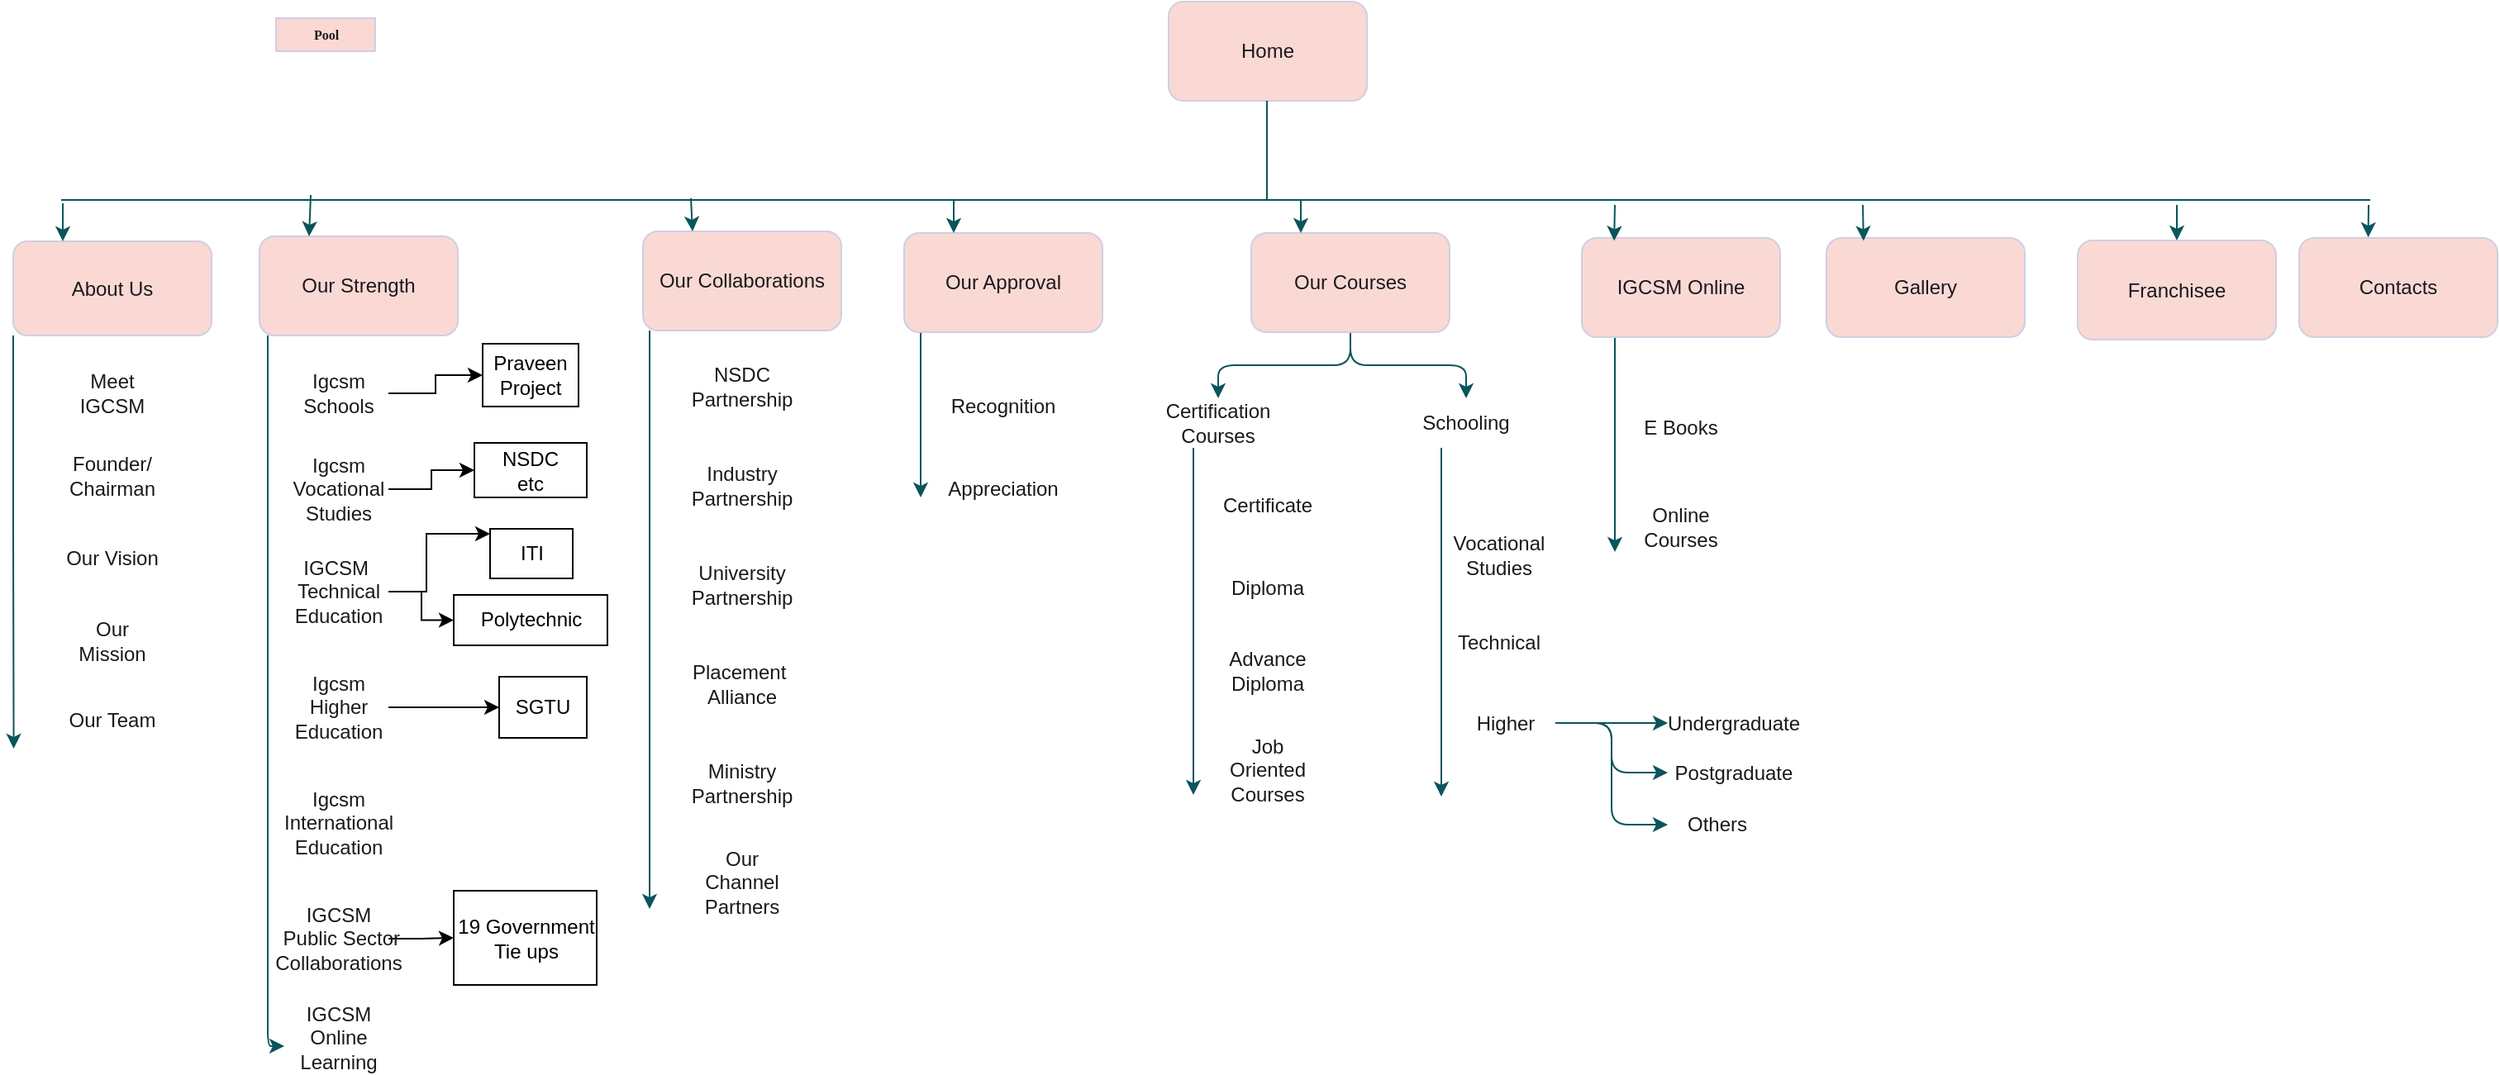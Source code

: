 <mxfile version="22.1.21" type="github">
  <diagram name="Page-1" id="74e2e168-ea6b-b213-b513-2b3c1d86103e">
    <mxGraphModel dx="1435" dy="551" grid="0" gridSize="8" guides="1" tooltips="1" connect="1" arrows="1" fold="1" page="0" pageScale="1" pageWidth="1100" pageHeight="850" background="none" math="0" shadow="0">
      <root>
        <mxCell id="0" />
        <mxCell id="1" parent="0" />
        <mxCell id="e8zIsf_uySrbxlZjTvup-78" value="Franchisee" style="rounded=1;whiteSpace=wrap;html=1;labelBackgroundColor=none;fillColor=#FAD9D5;strokeColor=#D0CEE2;fontColor=#1A1A1A;" vertex="1" parent="1">
          <mxGeometry x="1160" y="174.5" width="120" height="60" as="geometry" />
        </mxCell>
        <mxCell id="77e6c97f196da883-1" value="Pool" style="swimlane;html=1;childLayout=stackLayout;startSize=20;rounded=1;shadow=0;labelBackgroundColor=none;strokeWidth=1;fontFamily=Verdana;fontSize=8;align=center;fillColor=#FAD9D5;strokeColor=#D0CEE2;fontColor=#1A1A1A;" parent="1" vertex="1" collapsed="1">
          <mxGeometry x="70" y="40" width="60" height="20" as="geometry">
            <mxRectangle x="70" y="40" width="960" height="750" as="alternateBounds" />
          </mxGeometry>
        </mxCell>
        <mxCell id="77e6c97f196da883-2" value="Lane 1" style="swimlane;html=1;startSize=20;labelBackgroundColor=none;fillColor=#FAD9D5;strokeColor=#D0CEE2;fontColor=#1A1A1A;rounded=1;" parent="77e6c97f196da883-1" vertex="1">
          <mxGeometry y="20" width="160" height="730" as="geometry" />
        </mxCell>
        <mxCell id="77e6c97f196da883-8" value="" style="rounded=1;whiteSpace=wrap;html=1;shadow=0;labelBackgroundColor=none;strokeWidth=1;fontFamily=Verdana;fontSize=8;align=center;fillColor=#FAD9D5;strokeColor=#D0CEE2;fontColor=#1A1A1A;" parent="77e6c97f196da883-2" vertex="1">
          <mxGeometry x="20" y="65" width="100" height="60" as="geometry" />
        </mxCell>
        <mxCell id="77e6c97f196da883-9" value="" style="rounded=1;whiteSpace=wrap;html=1;shadow=0;labelBackgroundColor=none;strokeWidth=1;fontFamily=Verdana;fontSize=8;align=center;fillColor=#FAD9D5;strokeColor=#D0CEE2;fontColor=#1A1A1A;" parent="77e6c97f196da883-2" vertex="1">
          <mxGeometry x="20" y="155" width="100" height="60" as="geometry" />
        </mxCell>
        <mxCell id="77e6c97f196da883-10" value="" style="rounded=1;whiteSpace=wrap;html=1;shadow=0;labelBackgroundColor=none;strokeWidth=1;fontFamily=Verdana;fontSize=8;align=center;fillColor=#FAD9D5;strokeColor=#D0CEE2;fontColor=#1A1A1A;" parent="77e6c97f196da883-2" vertex="1">
          <mxGeometry x="30" y="560" width="100" height="60" as="geometry" />
        </mxCell>
        <mxCell id="77e6c97f196da883-26" style="edgeStyle=orthogonalEdgeStyle;rounded=1;html=1;labelBackgroundColor=none;startArrow=none;startFill=0;startSize=5;endArrow=classicThin;endFill=1;endSize=5;jettySize=auto;orthogonalLoop=1;strokeWidth=1;fontFamily=Verdana;fontSize=8;fontColor=default;strokeColor=#09555B;" parent="77e6c97f196da883-1" source="77e6c97f196da883-8" target="77e6c97f196da883-11" edge="1">
          <mxGeometry relative="1" as="geometry" />
        </mxCell>
        <mxCell id="77e6c97f196da883-27" style="edgeStyle=orthogonalEdgeStyle;rounded=1;html=1;labelBackgroundColor=none;startArrow=none;startFill=0;startSize=5;endArrow=classicThin;endFill=1;endSize=5;jettySize=auto;orthogonalLoop=1;strokeWidth=1;fontFamily=Verdana;fontSize=8;fontColor=default;strokeColor=#09555B;" parent="77e6c97f196da883-1" source="77e6c97f196da883-11" target="77e6c97f196da883-9" edge="1">
          <mxGeometry relative="1" as="geometry">
            <Array as="points">
              <mxPoint x="240" y="155" />
              <mxPoint x="70" y="155" />
            </Array>
          </mxGeometry>
        </mxCell>
        <mxCell id="77e6c97f196da883-28" style="edgeStyle=orthogonalEdgeStyle;rounded=1;html=1;labelBackgroundColor=none;startArrow=none;startFill=0;startSize=5;endArrow=classicThin;endFill=1;endSize=5;jettySize=auto;orthogonalLoop=1;strokeWidth=1;fontFamily=Verdana;fontSize=8;fontColor=default;strokeColor=#09555B;" parent="77e6c97f196da883-1" source="77e6c97f196da883-9" target="77e6c97f196da883-12" edge="1">
          <mxGeometry relative="1" as="geometry" />
        </mxCell>
        <mxCell id="77e6c97f196da883-30" style="edgeStyle=orthogonalEdgeStyle;rounded=1;html=1;labelBackgroundColor=none;startArrow=none;startFill=0;startSize=5;endArrow=classicThin;endFill=1;endSize=5;jettySize=auto;orthogonalLoop=1;strokeWidth=1;fontFamily=Verdana;fontSize=8;fontColor=default;strokeColor=#09555B;" parent="77e6c97f196da883-1" source="77e6c97f196da883-13" target="77e6c97f196da883-9" edge="1">
          <mxGeometry relative="1" as="geometry" />
        </mxCell>
        <mxCell id="77e6c97f196da883-31" style="edgeStyle=orthogonalEdgeStyle;rounded=1;html=1;labelBackgroundColor=none;startArrow=none;startFill=0;startSize=5;endArrow=classicThin;endFill=1;endSize=5;jettySize=auto;orthogonalLoop=1;strokeWidth=1;fontFamily=Verdana;fontSize=8;fontColor=default;strokeColor=#09555B;" parent="77e6c97f196da883-1" source="77e6c97f196da883-16" target="77e6c97f196da883-9" edge="1">
          <mxGeometry relative="1" as="geometry" />
        </mxCell>
        <mxCell id="77e6c97f196da883-32" style="edgeStyle=orthogonalEdgeStyle;rounded=1;html=1;labelBackgroundColor=none;startArrow=none;startFill=0;startSize=5;endArrow=classicThin;endFill=1;endSize=5;jettySize=auto;orthogonalLoop=1;strokeWidth=1;fontFamily=Verdana;fontSize=8;fontColor=default;strokeColor=#09555B;" parent="77e6c97f196da883-1" source="77e6c97f196da883-20" target="77e6c97f196da883-9" edge="1">
          <mxGeometry relative="1" as="geometry">
            <Array as="points">
              <mxPoint x="20" y="690" />
              <mxPoint x="20" y="370" />
              <mxPoint x="70" y="370" />
            </Array>
          </mxGeometry>
        </mxCell>
        <mxCell id="77e6c97f196da883-33" style="edgeStyle=orthogonalEdgeStyle;rounded=1;html=1;labelBackgroundColor=none;startArrow=none;startFill=0;startSize=5;endArrow=classicThin;endFill=1;endSize=5;jettySize=auto;orthogonalLoop=1;strokeWidth=1;fontFamily=Verdana;fontSize=8;fontColor=default;strokeColor=#09555B;" parent="77e6c97f196da883-1" source="77e6c97f196da883-13" target="77e6c97f196da883-15" edge="1">
          <mxGeometry relative="1" as="geometry" />
        </mxCell>
        <mxCell id="77e6c97f196da883-39" style="edgeStyle=orthogonalEdgeStyle;rounded=1;html=1;labelBackgroundColor=none;startArrow=none;startFill=0;startSize=5;endArrow=classicThin;endFill=1;endSize=5;jettySize=auto;orthogonalLoop=1;strokeWidth=1;fontFamily=Verdana;fontSize=8;fontColor=default;strokeColor=#09555B;" parent="77e6c97f196da883-1" source="77e6c97f196da883-20" target="77e6c97f196da883-23" edge="1">
          <mxGeometry relative="1" as="geometry" />
        </mxCell>
        <mxCell id="77e6c97f196da883-40" style="edgeStyle=orthogonalEdgeStyle;rounded=1;html=1;labelBackgroundColor=none;startArrow=none;startFill=0;startSize=5;endArrow=classicThin;endFill=1;endSize=5;jettySize=auto;orthogonalLoop=1;strokeWidth=1;fontFamily=Verdana;fontSize=8;fontColor=default;strokeColor=#09555B;" parent="77e6c97f196da883-1" source="77e6c97f196da883-23" target="77e6c97f196da883-24" edge="1">
          <mxGeometry relative="1" as="geometry" />
        </mxCell>
        <mxCell id="107ba76e4e335f99-1" style="edgeStyle=orthogonalEdgeStyle;rounded=1;html=1;labelBackgroundColor=none;startArrow=none;startFill=0;startSize=5;endArrow=classicThin;endFill=1;endSize=5;jettySize=auto;orthogonalLoop=1;strokeWidth=1;fontFamily=Verdana;fontSize=8;fontColor=default;strokeColor=#09555B;" parent="77e6c97f196da883-1" source="77e6c97f196da883-17" target="77e6c97f196da883-18" edge="1">
          <mxGeometry relative="1" as="geometry" />
        </mxCell>
        <mxCell id="107ba76e4e335f99-2" style="edgeStyle=orthogonalEdgeStyle;rounded=1;html=1;labelBackgroundColor=none;startArrow=none;startFill=0;startSize=5;endArrow=classicThin;endFill=1;endSize=5;jettySize=auto;orthogonalLoop=1;strokeWidth=1;fontFamily=Verdana;fontSize=8;fontColor=default;strokeColor=#09555B;" parent="77e6c97f196da883-1" source="77e6c97f196da883-22" target="77e6c97f196da883-14" edge="1">
          <mxGeometry relative="1" as="geometry">
            <Array as="points">
              <mxPoint x="660" y="610" />
              <mxPoint x="660" y="550" />
              <mxPoint x="400" y="550" />
            </Array>
          </mxGeometry>
        </mxCell>
        <mxCell id="107ba76e4e335f99-3" style="edgeStyle=orthogonalEdgeStyle;rounded=1;html=1;labelBackgroundColor=none;startArrow=none;startFill=0;startSize=5;endArrow=classicThin;endFill=1;endSize=5;jettySize=auto;orthogonalLoop=1;strokeWidth=1;fontFamily=Verdana;fontSize=8;fontColor=default;strokeColor=#09555B;" parent="77e6c97f196da883-1" source="77e6c97f196da883-22" target="77e6c97f196da883-19" edge="1">
          <mxGeometry relative="1" as="geometry" />
        </mxCell>
        <mxCell id="107ba76e4e335f99-4" style="edgeStyle=orthogonalEdgeStyle;rounded=1;html=1;labelBackgroundColor=none;startArrow=none;startFill=0;startSize=5;endArrow=classicThin;endFill=1;endSize=5;jettySize=auto;orthogonalLoop=1;strokeWidth=1;fontFamily=Verdana;fontSize=8;fontColor=default;strokeColor=#09555B;" parent="77e6c97f196da883-1" source="77e6c97f196da883-22" target="77e6c97f196da883-10" edge="1">
          <mxGeometry relative="1" as="geometry">
            <Array as="points">
              <mxPoint x="660" y="610" />
              <mxPoint x="660" y="550" />
              <mxPoint x="80" y="550" />
            </Array>
          </mxGeometry>
        </mxCell>
        <mxCell id="107ba76e4e335f99-5" style="edgeStyle=orthogonalEdgeStyle;rounded=1;html=1;labelBackgroundColor=none;startArrow=none;startFill=0;startSize=5;endArrow=classicThin;endFill=1;endSize=5;jettySize=auto;orthogonalLoop=1;strokeWidth=1;fontFamily=Verdana;fontSize=8;fontColor=default;strokeColor=#09555B;" parent="77e6c97f196da883-1" source="77e6c97f196da883-10" target="77e6c97f196da883-19" edge="1">
          <mxGeometry relative="1" as="geometry">
            <Array as="points">
              <mxPoint x="80" y="650" />
              <mxPoint x="490" y="650" />
              <mxPoint x="490" y="610" />
            </Array>
          </mxGeometry>
        </mxCell>
        <mxCell id="107ba76e4e335f99-6" style="edgeStyle=orthogonalEdgeStyle;rounded=1;html=1;labelBackgroundColor=none;startArrow=none;startFill=0;startSize=5;endArrow=classicThin;endFill=1;endSize=5;jettySize=auto;orthogonalLoop=1;strokeWidth=1;fontFamily=Verdana;fontSize=8;fontColor=default;strokeColor=#09555B;" parent="77e6c97f196da883-1" source="77e6c97f196da883-14" target="77e6c97f196da883-19" edge="1">
          <mxGeometry relative="1" as="geometry" />
        </mxCell>
        <mxCell id="77e6c97f196da883-3" value="Lane 2" style="swimlane;html=1;startSize=20;labelBackgroundColor=none;fillColor=#FAD9D5;strokeColor=#D0CEE2;fontColor=#1A1A1A;rounded=1;" parent="77e6c97f196da883-1" vertex="1">
          <mxGeometry x="160" y="20" width="160" height="730" as="geometry" />
        </mxCell>
        <mxCell id="77e6c97f196da883-11" value="" style="rounded=1;whiteSpace=wrap;html=1;shadow=0;labelBackgroundColor=none;strokeWidth=1;fontFamily=Verdana;fontSize=8;align=center;fillColor=#FAD9D5;strokeColor=#D0CEE2;fontColor=#1A1A1A;" parent="77e6c97f196da883-3" vertex="1">
          <mxGeometry x="30" y="65" width="100" height="60" as="geometry" />
        </mxCell>
        <mxCell id="77e6c97f196da883-4" value="Lane 3" style="swimlane;html=1;startSize=20;labelBackgroundColor=none;fillColor=#FAD9D5;strokeColor=#D0CEE2;fontColor=#1A1A1A;rounded=1;" parent="77e6c97f196da883-1" vertex="1">
          <mxGeometry x="320" y="20" width="160" height="730" as="geometry" />
        </mxCell>
        <mxCell id="77e6c97f196da883-12" value="" style="rounded=1;whiteSpace=wrap;html=1;shadow=0;labelBackgroundColor=none;strokeWidth=1;fontFamily=Verdana;fontSize=8;align=center;fillColor=#FAD9D5;strokeColor=#D0CEE2;fontColor=#1A1A1A;" parent="77e6c97f196da883-4" vertex="1">
          <mxGeometry x="30" y="155" width="100" height="60" as="geometry" />
        </mxCell>
        <mxCell id="77e6c97f196da883-13" value="" style="rhombus;whiteSpace=wrap;html=1;rounded=1;shadow=0;labelBackgroundColor=none;strokeWidth=1;fontFamily=Verdana;fontSize=8;align=center;fillColor=#FAD9D5;strokeColor=#D0CEE2;fontColor=#1A1A1A;" parent="77e6c97f196da883-4" vertex="1">
          <mxGeometry x="40" y="240" width="80" height="60" as="geometry" />
        </mxCell>
        <mxCell id="77e6c97f196da883-14" value="" style="rounded=1;whiteSpace=wrap;html=1;shadow=0;labelBackgroundColor=none;strokeWidth=1;fontFamily=Verdana;fontSize=8;align=center;fillColor=#FAD9D5;strokeColor=#D0CEE2;fontColor=#1A1A1A;" parent="77e6c97f196da883-4" vertex="1">
          <mxGeometry x="30" y="560" width="100" height="60" as="geometry" />
        </mxCell>
        <mxCell id="77e6c97f196da883-29" style="edgeStyle=orthogonalEdgeStyle;rounded=1;html=1;labelBackgroundColor=none;startArrow=none;startFill=0;startSize=5;endArrow=classicThin;endFill=1;endSize=5;jettySize=auto;orthogonalLoop=1;strokeWidth=1;fontFamily=Verdana;fontSize=8;fontColor=default;strokeColor=#09555B;" parent="77e6c97f196da883-4" source="77e6c97f196da883-12" target="77e6c97f196da883-13" edge="1">
          <mxGeometry relative="1" as="geometry" />
        </mxCell>
        <mxCell id="77e6c97f196da883-5" value="Lane 4" style="swimlane;html=1;startSize=20;labelBackgroundColor=none;fillColor=#FAD9D5;strokeColor=#D0CEE2;fontColor=#1A1A1A;rounded=1;" parent="77e6c97f196da883-1" vertex="1">
          <mxGeometry x="480" y="20" width="160" height="730" as="geometry" />
        </mxCell>
        <mxCell id="77e6c97f196da883-15" value="" style="rounded=1;whiteSpace=wrap;html=1;shadow=0;labelBackgroundColor=none;strokeWidth=1;fontFamily=Verdana;fontSize=8;align=center;fillColor=#FAD9D5;strokeColor=#D0CEE2;fontColor=#1A1A1A;" parent="77e6c97f196da883-5" vertex="1">
          <mxGeometry x="30" y="240" width="100" height="60" as="geometry" />
        </mxCell>
        <mxCell id="77e6c97f196da883-16" value="" style="rhombus;whiteSpace=wrap;html=1;rounded=1;shadow=0;labelBackgroundColor=none;strokeWidth=1;fontFamily=Verdana;fontSize=8;align=center;fillColor=#FAD9D5;strokeColor=#D0CEE2;fontColor=#1A1A1A;" parent="77e6c97f196da883-5" vertex="1">
          <mxGeometry x="40" y="320" width="80" height="60" as="geometry" />
        </mxCell>
        <mxCell id="77e6c97f196da883-17" value="" style="rounded=1;whiteSpace=wrap;html=1;shadow=0;labelBackgroundColor=none;strokeWidth=1;fontFamily=Verdana;fontSize=8;align=center;fillColor=#FAD9D5;strokeColor=#D0CEE2;fontColor=#1A1A1A;" parent="77e6c97f196da883-5" vertex="1">
          <mxGeometry x="30" y="400" width="100" height="60" as="geometry" />
        </mxCell>
        <mxCell id="77e6c97f196da883-19" value="" style="rounded=1;whiteSpace=wrap;html=1;shadow=0;labelBackgroundColor=none;strokeWidth=1;fontFamily=Verdana;fontSize=8;align=center;fillColor=#FAD9D5;strokeColor=#D0CEE2;fontColor=#1A1A1A;" parent="77e6c97f196da883-5" vertex="1">
          <mxGeometry x="30" y="560" width="100" height="60" as="geometry" />
        </mxCell>
        <mxCell id="77e6c97f196da883-20" value="" style="rhombus;whiteSpace=wrap;html=1;rounded=1;shadow=0;labelBackgroundColor=none;strokeWidth=1;fontFamily=Verdana;fontSize=8;align=center;fillColor=#FAD9D5;strokeColor=#D0CEE2;fontColor=#1A1A1A;" parent="77e6c97f196da883-5" vertex="1">
          <mxGeometry x="40" y="640" width="80" height="60" as="geometry" />
        </mxCell>
        <mxCell id="77e6c97f196da883-34" style="edgeStyle=orthogonalEdgeStyle;rounded=1;html=1;labelBackgroundColor=none;startArrow=none;startFill=0;startSize=5;endArrow=classicThin;endFill=1;endSize=5;jettySize=auto;orthogonalLoop=1;strokeWidth=1;fontFamily=Verdana;fontSize=8;fontColor=default;strokeColor=#09555B;" parent="77e6c97f196da883-5" source="77e6c97f196da883-15" target="77e6c97f196da883-16" edge="1">
          <mxGeometry relative="1" as="geometry" />
        </mxCell>
        <mxCell id="77e6c97f196da883-35" style="edgeStyle=orthogonalEdgeStyle;rounded=1;html=1;labelBackgroundColor=none;startArrow=none;startFill=0;startSize=5;endArrow=classicThin;endFill=1;endSize=5;jettySize=auto;orthogonalLoop=1;strokeWidth=1;fontFamily=Verdana;fontSize=8;fontColor=default;strokeColor=#09555B;" parent="77e6c97f196da883-5" source="77e6c97f196da883-16" target="77e6c97f196da883-17" edge="1">
          <mxGeometry relative="1" as="geometry" />
        </mxCell>
        <mxCell id="77e6c97f196da883-36" style="edgeStyle=orthogonalEdgeStyle;rounded=1;html=1;labelBackgroundColor=none;startArrow=none;startFill=0;startSize=5;endArrow=classicThin;endFill=1;endSize=5;jettySize=auto;orthogonalLoop=1;strokeWidth=1;fontFamily=Verdana;fontSize=8;fontColor=default;strokeColor=#09555B;" parent="77e6c97f196da883-5" source="77e6c97f196da883-19" target="77e6c97f196da883-20" edge="1">
          <mxGeometry relative="1" as="geometry" />
        </mxCell>
        <mxCell id="77e6c97f196da883-6" value="Lane 5" style="swimlane;html=1;startSize=20;labelBackgroundColor=none;fillColor=#FAD9D5;strokeColor=#D0CEE2;fontColor=#1A1A1A;rounded=1;" parent="77e6c97f196da883-1" vertex="1">
          <mxGeometry x="640" y="20" width="160" height="730" as="geometry" />
        </mxCell>
        <mxCell id="77e6c97f196da883-18" value="" style="rounded=1;whiteSpace=wrap;html=1;shadow=0;labelBackgroundColor=none;strokeWidth=1;fontFamily=Verdana;fontSize=8;align=center;fillColor=#FAD9D5;strokeColor=#D0CEE2;fontColor=#1A1A1A;" parent="77e6c97f196da883-6" vertex="1">
          <mxGeometry x="30" y="400" width="100" height="60" as="geometry" />
        </mxCell>
        <mxCell id="77e6c97f196da883-21" value="" style="rounded=1;whiteSpace=wrap;html=1;shadow=0;labelBackgroundColor=none;strokeWidth=1;fontFamily=Verdana;fontSize=8;align=center;fillColor=#FAD9D5;strokeColor=#D0CEE2;fontColor=#1A1A1A;" parent="77e6c97f196da883-6" vertex="1">
          <mxGeometry x="30" y="480" width="100" height="60" as="geometry" />
        </mxCell>
        <mxCell id="77e6c97f196da883-22" value="" style="rounded=1;whiteSpace=wrap;html=1;shadow=0;labelBackgroundColor=none;strokeWidth=1;fontFamily=Verdana;fontSize=8;align=center;fillColor=#FAD9D5;strokeColor=#D0CEE2;fontColor=#1A1A1A;" parent="77e6c97f196da883-6" vertex="1">
          <mxGeometry x="30" y="560" width="100" height="60" as="geometry" />
        </mxCell>
        <mxCell id="77e6c97f196da883-23" value="" style="rounded=1;whiteSpace=wrap;html=1;shadow=0;labelBackgroundColor=none;strokeWidth=1;fontFamily=Verdana;fontSize=8;align=center;fillColor=#FAD9D5;strokeColor=#D0CEE2;fontColor=#1A1A1A;" parent="77e6c97f196da883-6" vertex="1">
          <mxGeometry x="30" y="640" width="100" height="60" as="geometry" />
        </mxCell>
        <mxCell id="77e6c97f196da883-37" style="edgeStyle=orthogonalEdgeStyle;rounded=1;html=1;labelBackgroundColor=none;startArrow=none;startFill=0;startSize=5;endArrow=classicThin;endFill=1;endSize=5;jettySize=auto;orthogonalLoop=1;strokeWidth=1;fontFamily=Verdana;fontSize=8;fontColor=default;strokeColor=#09555B;" parent="77e6c97f196da883-6" source="77e6c97f196da883-18" target="77e6c97f196da883-21" edge="1">
          <mxGeometry relative="1" as="geometry" />
        </mxCell>
        <mxCell id="77e6c97f196da883-38" style="edgeStyle=orthogonalEdgeStyle;rounded=1;html=1;labelBackgroundColor=none;startArrow=none;startFill=0;startSize=5;endArrow=classicThin;endFill=1;endSize=5;jettySize=auto;orthogonalLoop=1;strokeWidth=1;fontFamily=Verdana;fontSize=8;fontColor=default;strokeColor=#09555B;" parent="77e6c97f196da883-6" source="77e6c97f196da883-21" target="77e6c97f196da883-22" edge="1">
          <mxGeometry relative="1" as="geometry" />
        </mxCell>
        <mxCell id="77e6c97f196da883-7" value="Lane 6" style="swimlane;html=1;startSize=20;labelBackgroundColor=none;fillColor=#FAD9D5;strokeColor=#D0CEE2;fontColor=#1A1A1A;rounded=1;" parent="77e6c97f196da883-1" vertex="1">
          <mxGeometry x="800" y="20" width="160" height="730" as="geometry" />
        </mxCell>
        <mxCell id="77e6c97f196da883-24" value="" style="rounded=1;whiteSpace=wrap;html=1;shadow=0;labelBackgroundColor=none;strokeWidth=1;fontFamily=Verdana;fontSize=8;align=center;fillColor=#FAD9D5;strokeColor=#D0CEE2;fontColor=#1A1A1A;" parent="77e6c97f196da883-7" vertex="1">
          <mxGeometry x="30" y="640" width="100" height="60" as="geometry" />
        </mxCell>
        <mxCell id="e8zIsf_uySrbxlZjTvup-1" value="Home" style="rounded=1;whiteSpace=wrap;html=1;labelBackgroundColor=none;fillColor=#FAD9D5;strokeColor=#D0CEE2;fontColor=#1A1A1A;" vertex="1" parent="1">
          <mxGeometry x="610" y="30" width="120" height="60" as="geometry" />
        </mxCell>
        <mxCell id="e8zIsf_uySrbxlZjTvup-2" value="" style="endArrow=none;html=1;rounded=1;labelBackgroundColor=none;fontColor=default;strokeColor=#09555B;" edge="1" parent="1">
          <mxGeometry width="50" height="50" relative="1" as="geometry">
            <mxPoint x="669.5" y="150" as="sourcePoint" />
            <mxPoint x="669.5" y="90" as="targetPoint" />
          </mxGeometry>
        </mxCell>
        <mxCell id="e8zIsf_uySrbxlZjTvup-3" value="" style="endArrow=none;html=1;rounded=1;labelBackgroundColor=none;fontColor=default;strokeColor=#09555B;" edge="1" parent="1">
          <mxGeometry width="50" height="50" relative="1" as="geometry">
            <mxPoint x="-60" y="150" as="sourcePoint" />
            <mxPoint x="1337" y="150" as="targetPoint" />
          </mxGeometry>
        </mxCell>
        <mxCell id="e8zIsf_uySrbxlZjTvup-82" style="edgeStyle=orthogonalEdgeStyle;rounded=1;orthogonalLoop=1;jettySize=auto;html=1;exitX=0;exitY=1;exitDx=0;exitDy=0;labelBackgroundColor=none;fontColor=default;strokeColor=#09555B;" edge="1" parent="1" source="e8zIsf_uySrbxlZjTvup-4">
          <mxGeometry relative="1" as="geometry">
            <mxPoint x="-88.706" y="482" as="targetPoint" />
          </mxGeometry>
        </mxCell>
        <mxCell id="e8zIsf_uySrbxlZjTvup-4" value="About Us" style="rounded=1;whiteSpace=wrap;html=1;labelBackgroundColor=none;fillColor=#FAD9D5;strokeColor=#D0CEE2;fontColor=#1A1A1A;" vertex="1" parent="1">
          <mxGeometry x="-89" y="175" width="120" height="57" as="geometry" />
        </mxCell>
        <mxCell id="e8zIsf_uySrbxlZjTvup-5" style="edgeStyle=orthogonalEdgeStyle;rounded=1;orthogonalLoop=1;jettySize=auto;html=1;exitX=0.25;exitY=1;exitDx=0;exitDy=0;labelBackgroundColor=none;fontColor=default;strokeColor=#09555B;" edge="1" parent="1">
          <mxGeometry relative="1" as="geometry">
            <mxPoint x="75" y="662" as="targetPoint" />
            <mxPoint x="65" y="232" as="sourcePoint" />
            <Array as="points">
              <mxPoint x="65" y="272" />
              <mxPoint x="65" y="272" />
            </Array>
          </mxGeometry>
        </mxCell>
        <mxCell id="e8zIsf_uySrbxlZjTvup-6" value="Our Strength" style="rounded=1;whiteSpace=wrap;html=1;labelBackgroundColor=none;fillColor=#FAD9D5;strokeColor=#D0CEE2;fontColor=#1A1A1A;" vertex="1" parent="1">
          <mxGeometry x="60" y="172" width="120" height="60" as="geometry" />
        </mxCell>
        <mxCell id="e8zIsf_uySrbxlZjTvup-7" style="edgeStyle=orthogonalEdgeStyle;rounded=1;orthogonalLoop=1;jettySize=auto;html=1;exitX=0.25;exitY=1;exitDx=0;exitDy=0;labelBackgroundColor=none;fontColor=default;strokeColor=#09555B;" edge="1" parent="1">
          <mxGeometry relative="1" as="geometry">
            <mxPoint x="296" y="579" as="targetPoint" />
            <mxPoint x="296" y="229" as="sourcePoint" />
          </mxGeometry>
        </mxCell>
        <mxCell id="e8zIsf_uySrbxlZjTvup-8" value="Our Collaborations" style="rounded=1;whiteSpace=wrap;html=1;labelBackgroundColor=none;fillColor=#FAD9D5;strokeColor=#D0CEE2;fontColor=#1A1A1A;" vertex="1" parent="1">
          <mxGeometry x="292" y="169" width="120" height="60" as="geometry" />
        </mxCell>
        <mxCell id="e8zIsf_uySrbxlZjTvup-9" style="edgeStyle=orthogonalEdgeStyle;rounded=1;orthogonalLoop=1;jettySize=auto;html=1;exitX=0.25;exitY=1;exitDx=0;exitDy=0;labelBackgroundColor=none;fontColor=default;strokeColor=#09555B;" edge="1" parent="1">
          <mxGeometry relative="1" as="geometry">
            <mxPoint x="460" y="330" as="targetPoint" />
            <mxPoint x="460" y="230" as="sourcePoint" />
          </mxGeometry>
        </mxCell>
        <mxCell id="e8zIsf_uySrbxlZjTvup-10" value="Our Approval" style="rounded=1;whiteSpace=wrap;html=1;labelBackgroundColor=none;fillColor=#FAD9D5;strokeColor=#D0CEE2;fontColor=#1A1A1A;" vertex="1" parent="1">
          <mxGeometry x="450" y="170" width="120" height="60" as="geometry" />
        </mxCell>
        <mxCell id="e8zIsf_uySrbxlZjTvup-11" style="edgeStyle=orthogonalEdgeStyle;rounded=1;orthogonalLoop=1;jettySize=auto;html=1;exitX=0.5;exitY=1;exitDx=0;exitDy=0;labelBackgroundColor=none;fontColor=default;strokeColor=#09555B;" edge="1" parent="1" source="e8zIsf_uySrbxlZjTvup-13" target="e8zIsf_uySrbxlZjTvup-38">
          <mxGeometry relative="1" as="geometry">
            <mxPoint x="720" y="270" as="targetPoint" />
          </mxGeometry>
        </mxCell>
        <mxCell id="e8zIsf_uySrbxlZjTvup-12" style="edgeStyle=orthogonalEdgeStyle;rounded=1;orthogonalLoop=1;jettySize=auto;html=1;labelBackgroundColor=none;fontColor=default;strokeColor=#09555B;" edge="1" parent="1" source="e8zIsf_uySrbxlZjTvup-13" target="e8zIsf_uySrbxlZjTvup-40">
          <mxGeometry relative="1" as="geometry" />
        </mxCell>
        <mxCell id="e8zIsf_uySrbxlZjTvup-13" value="Our Courses" style="rounded=1;whiteSpace=wrap;html=1;labelBackgroundColor=none;fillColor=#FAD9D5;strokeColor=#D0CEE2;fontColor=#1A1A1A;" vertex="1" parent="1">
          <mxGeometry x="660" y="170" width="120" height="60" as="geometry" />
        </mxCell>
        <mxCell id="e8zIsf_uySrbxlZjTvup-14" style="edgeStyle=orthogonalEdgeStyle;rounded=1;orthogonalLoop=1;jettySize=auto;html=1;exitX=0.25;exitY=1;exitDx=0;exitDy=0;labelBackgroundColor=none;fontColor=default;strokeColor=#09555B;" edge="1" parent="1">
          <mxGeometry relative="1" as="geometry">
            <mxPoint x="880" y="363" as="targetPoint" />
            <mxPoint x="880" y="233" as="sourcePoint" />
          </mxGeometry>
        </mxCell>
        <mxCell id="e8zIsf_uySrbxlZjTvup-15" value="IGCSM Online" style="rounded=1;whiteSpace=wrap;html=1;labelBackgroundColor=none;fillColor=#FAD9D5;strokeColor=#D0CEE2;fontColor=#1A1A1A;" vertex="1" parent="1">
          <mxGeometry x="860" y="173" width="120" height="60" as="geometry" />
        </mxCell>
        <mxCell id="e8zIsf_uySrbxlZjTvup-16" value="Gallery" style="rounded=1;whiteSpace=wrap;html=1;labelBackgroundColor=none;fillColor=#FAD9D5;strokeColor=#D0CEE2;fontColor=#1A1A1A;" vertex="1" parent="1">
          <mxGeometry x="1008" y="173" width="120" height="60" as="geometry" />
        </mxCell>
        <mxCell id="e8zIsf_uySrbxlZjTvup-17" value="Meet IGCSM" style="text;html=1;strokeColor=none;fillColor=none;align=center;verticalAlign=middle;whiteSpace=wrap;rounded=1;labelBackgroundColor=none;fontColor=#1A1A1A;" vertex="1" parent="1">
          <mxGeometry x="-59" y="252" width="60" height="30" as="geometry" />
        </mxCell>
        <mxCell id="e8zIsf_uySrbxlZjTvup-18" value="Founder/&lt;br&gt;Chairman" style="text;html=1;strokeColor=none;fillColor=none;align=center;verticalAlign=middle;whiteSpace=wrap;rounded=1;labelBackgroundColor=none;fontColor=#1A1A1A;" vertex="1" parent="1">
          <mxGeometry x="-59" y="302" width="60" height="30" as="geometry" />
        </mxCell>
        <mxCell id="e8zIsf_uySrbxlZjTvup-19" value="Our Vision" style="text;html=1;strokeColor=none;fillColor=none;align=center;verticalAlign=middle;whiteSpace=wrap;rounded=1;labelBackgroundColor=none;fontColor=#1A1A1A;" vertex="1" parent="1">
          <mxGeometry x="-59" y="352" width="60" height="30" as="geometry" />
        </mxCell>
        <mxCell id="e8zIsf_uySrbxlZjTvup-20" value="Our Mission" style="text;html=1;strokeColor=none;fillColor=none;align=center;verticalAlign=middle;whiteSpace=wrap;rounded=1;labelBackgroundColor=none;fontColor=#1A1A1A;" vertex="1" parent="1">
          <mxGeometry x="-59" y="402" width="60" height="30" as="geometry" />
        </mxCell>
        <mxCell id="e8zIsf_uySrbxlZjTvup-21" value="Our Team" style="text;html=1;strokeColor=none;fillColor=none;align=center;verticalAlign=middle;whiteSpace=wrap;rounded=1;labelBackgroundColor=none;fontColor=#1A1A1A;" vertex="1" parent="1">
          <mxGeometry x="-64" y="445" width="70" height="40" as="geometry" />
        </mxCell>
        <mxCell id="e8zIsf_uySrbxlZjTvup-89" value="" style="edgeStyle=orthogonalEdgeStyle;rounded=0;orthogonalLoop=1;jettySize=auto;html=1;" edge="1" parent="1" source="e8zIsf_uySrbxlZjTvup-22" target="e8zIsf_uySrbxlZjTvup-88">
          <mxGeometry relative="1" as="geometry" />
        </mxCell>
        <mxCell id="e8zIsf_uySrbxlZjTvup-22" value="Igcsm Schools" style="text;html=1;strokeColor=none;fillColor=none;align=center;verticalAlign=middle;whiteSpace=wrap;rounded=1;labelBackgroundColor=none;fontColor=#1A1A1A;" vertex="1" parent="1">
          <mxGeometry x="78" y="252" width="60" height="30" as="geometry" />
        </mxCell>
        <mxCell id="e8zIsf_uySrbxlZjTvup-100" value="" style="edgeStyle=orthogonalEdgeStyle;rounded=0;orthogonalLoop=1;jettySize=auto;html=1;" edge="1" parent="1" source="e8zIsf_uySrbxlZjTvup-23" target="e8zIsf_uySrbxlZjTvup-99">
          <mxGeometry relative="1" as="geometry" />
        </mxCell>
        <mxCell id="e8zIsf_uySrbxlZjTvup-23" value="Igcsm Vocational Studies" style="text;html=1;strokeColor=none;fillColor=none;align=center;verticalAlign=middle;whiteSpace=wrap;rounded=1;labelBackgroundColor=none;fontColor=#1A1A1A;" vertex="1" parent="1">
          <mxGeometry x="78" y="310" width="60" height="30" as="geometry" />
        </mxCell>
        <mxCell id="e8zIsf_uySrbxlZjTvup-102" value="" style="edgeStyle=orthogonalEdgeStyle;rounded=0;orthogonalLoop=1;jettySize=auto;html=1;" edge="1" parent="1" source="e8zIsf_uySrbxlZjTvup-24" target="e8zIsf_uySrbxlZjTvup-101">
          <mxGeometry relative="1" as="geometry">
            <Array as="points">
              <mxPoint x="161" y="387" />
              <mxPoint x="161" y="352" />
            </Array>
          </mxGeometry>
        </mxCell>
        <mxCell id="e8zIsf_uySrbxlZjTvup-110" value="" style="edgeStyle=orthogonalEdgeStyle;rounded=0;orthogonalLoop=1;jettySize=auto;html=1;" edge="1" parent="1" source="e8zIsf_uySrbxlZjTvup-24" target="e8zIsf_uySrbxlZjTvup-109">
          <mxGeometry relative="1" as="geometry" />
        </mxCell>
        <mxCell id="e8zIsf_uySrbxlZjTvup-24" value="IGCSM&amp;nbsp;&lt;br&gt;Technical Education" style="text;html=1;strokeColor=none;fillColor=none;align=center;verticalAlign=middle;whiteSpace=wrap;rounded=1;labelBackgroundColor=none;fontColor=#1A1A1A;" vertex="1" parent="1">
          <mxGeometry x="78" y="372" width="60" height="30" as="geometry" />
        </mxCell>
        <mxCell id="e8zIsf_uySrbxlZjTvup-113" value="" style="edgeStyle=orthogonalEdgeStyle;rounded=0;orthogonalLoop=1;jettySize=auto;html=1;" edge="1" parent="1" source="e8zIsf_uySrbxlZjTvup-25" target="e8zIsf_uySrbxlZjTvup-112">
          <mxGeometry relative="1" as="geometry" />
        </mxCell>
        <mxCell id="e8zIsf_uySrbxlZjTvup-25" value="Igcsm Higher Education" style="text;html=1;strokeColor=none;fillColor=none;align=center;verticalAlign=middle;whiteSpace=wrap;rounded=1;labelBackgroundColor=none;fontColor=#1A1A1A;" vertex="1" parent="1">
          <mxGeometry x="78" y="442" width="60" height="30" as="geometry" />
        </mxCell>
        <mxCell id="e8zIsf_uySrbxlZjTvup-26" value="Igcsm International Education" style="text;html=1;strokeColor=none;fillColor=none;align=center;verticalAlign=middle;whiteSpace=wrap;rounded=1;labelBackgroundColor=none;fontColor=#1A1A1A;" vertex="1" parent="1">
          <mxGeometry x="78" y="512" width="60" height="30" as="geometry" />
        </mxCell>
        <mxCell id="e8zIsf_uySrbxlZjTvup-117" value="" style="edgeStyle=orthogonalEdgeStyle;rounded=0;orthogonalLoop=1;jettySize=auto;html=1;" edge="1" parent="1" source="e8zIsf_uySrbxlZjTvup-27" target="e8zIsf_uySrbxlZjTvup-116">
          <mxGeometry relative="1" as="geometry" />
        </mxCell>
        <mxCell id="e8zIsf_uySrbxlZjTvup-27" value="IGCSM&lt;br&gt;&amp;nbsp;Public Sector Collaborations" style="text;html=1;strokeColor=none;fillColor=none;align=center;verticalAlign=middle;whiteSpace=wrap;rounded=1;labelBackgroundColor=none;fontColor=#1A1A1A;" vertex="1" parent="1">
          <mxGeometry x="78" y="582" width="60" height="30" as="geometry" />
        </mxCell>
        <mxCell id="e8zIsf_uySrbxlZjTvup-28" value="IGCSM &lt;br&gt;Online Learning" style="text;html=1;strokeColor=none;fillColor=none;align=center;verticalAlign=middle;whiteSpace=wrap;rounded=1;labelBackgroundColor=none;fontColor=#1A1A1A;" vertex="1" parent="1">
          <mxGeometry x="78" y="642" width="60" height="30" as="geometry" />
        </mxCell>
        <mxCell id="e8zIsf_uySrbxlZjTvup-29" value="NSDC Partnership" style="text;html=1;strokeColor=none;fillColor=none;align=center;verticalAlign=middle;whiteSpace=wrap;rounded=1;labelBackgroundColor=none;fontColor=#1A1A1A;" vertex="1" parent="1">
          <mxGeometry x="317" y="248" width="70" height="30" as="geometry" />
        </mxCell>
        <mxCell id="e8zIsf_uySrbxlZjTvup-30" value="Industry Partnership" style="text;html=1;strokeColor=none;fillColor=none;align=center;verticalAlign=middle;whiteSpace=wrap;rounded=1;labelBackgroundColor=none;fontColor=#1A1A1A;" vertex="1" parent="1">
          <mxGeometry x="317" y="308" width="70" height="30" as="geometry" />
        </mxCell>
        <mxCell id="e8zIsf_uySrbxlZjTvup-31" value="University Partnership" style="text;html=1;strokeColor=none;fillColor=none;align=center;verticalAlign=middle;whiteSpace=wrap;rounded=1;labelBackgroundColor=none;fontColor=#1A1A1A;" vertex="1" parent="1">
          <mxGeometry x="317" y="368" width="70" height="30" as="geometry" />
        </mxCell>
        <mxCell id="e8zIsf_uySrbxlZjTvup-32" value="Placement&amp;nbsp;&lt;br&gt;Alliance" style="text;html=1;strokeColor=none;fillColor=none;align=center;verticalAlign=middle;whiteSpace=wrap;rounded=1;labelBackgroundColor=none;fontColor=#1A1A1A;" vertex="1" parent="1">
          <mxGeometry x="317" y="428" width="70" height="30" as="geometry" />
        </mxCell>
        <mxCell id="e8zIsf_uySrbxlZjTvup-33" value="Ministry Partnership" style="text;html=1;strokeColor=none;fillColor=none;align=center;verticalAlign=middle;whiteSpace=wrap;rounded=1;labelBackgroundColor=none;fontColor=#1A1A1A;" vertex="1" parent="1">
          <mxGeometry x="317" y="488" width="70" height="30" as="geometry" />
        </mxCell>
        <mxCell id="e8zIsf_uySrbxlZjTvup-34" value="Our Channel Partners" style="text;html=1;strokeColor=none;fillColor=none;align=center;verticalAlign=middle;whiteSpace=wrap;rounded=1;labelBackgroundColor=none;fontColor=#1A1A1A;" vertex="1" parent="1">
          <mxGeometry x="317" y="548" width="70" height="30" as="geometry" />
        </mxCell>
        <mxCell id="e8zIsf_uySrbxlZjTvup-35" value="Recognition" style="text;html=1;strokeColor=none;fillColor=none;align=center;verticalAlign=middle;whiteSpace=wrap;rounded=1;labelBackgroundColor=none;fontColor=#1A1A1A;" vertex="1" parent="1">
          <mxGeometry x="480" y="260" width="60" height="30" as="geometry" />
        </mxCell>
        <mxCell id="e8zIsf_uySrbxlZjTvup-36" value="Appreciation" style="text;html=1;strokeColor=none;fillColor=none;align=center;verticalAlign=middle;whiteSpace=wrap;rounded=1;labelBackgroundColor=none;fontColor=#1A1A1A;" vertex="1" parent="1">
          <mxGeometry x="480" y="310" width="60" height="30" as="geometry" />
        </mxCell>
        <mxCell id="e8zIsf_uySrbxlZjTvup-37" style="edgeStyle=orthogonalEdgeStyle;rounded=1;orthogonalLoop=1;jettySize=auto;html=1;exitX=0.25;exitY=1;exitDx=0;exitDy=0;labelBackgroundColor=none;fontColor=default;strokeColor=#09555B;" edge="1" parent="1" source="e8zIsf_uySrbxlZjTvup-38">
          <mxGeometry relative="1" as="geometry">
            <mxPoint x="625" y="510" as="targetPoint" />
          </mxGeometry>
        </mxCell>
        <mxCell id="e8zIsf_uySrbxlZjTvup-38" value="Certification Courses" style="text;html=1;strokeColor=none;fillColor=none;align=center;verticalAlign=middle;whiteSpace=wrap;rounded=1;labelBackgroundColor=none;fontColor=#1A1A1A;" vertex="1" parent="1">
          <mxGeometry x="610" y="270" width="60" height="30" as="geometry" />
        </mxCell>
        <mxCell id="e8zIsf_uySrbxlZjTvup-39" style="edgeStyle=orthogonalEdgeStyle;rounded=1;orthogonalLoop=1;jettySize=auto;html=1;exitX=0.25;exitY=1;exitDx=0;exitDy=0;labelBackgroundColor=none;fontColor=default;strokeColor=#09555B;" edge="1" parent="1" source="e8zIsf_uySrbxlZjTvup-40">
          <mxGeometry relative="1" as="geometry">
            <mxPoint x="775" y="511" as="targetPoint" />
          </mxGeometry>
        </mxCell>
        <mxCell id="e8zIsf_uySrbxlZjTvup-40" value="Schooling" style="text;html=1;strokeColor=none;fillColor=none;align=center;verticalAlign=middle;whiteSpace=wrap;rounded=1;labelBackgroundColor=none;fontColor=#1A1A1A;" vertex="1" parent="1">
          <mxGeometry x="760" y="270" width="60" height="30" as="geometry" />
        </mxCell>
        <mxCell id="e8zIsf_uySrbxlZjTvup-41" value="Certificate" style="text;html=1;strokeColor=none;fillColor=none;align=center;verticalAlign=middle;whiteSpace=wrap;rounded=1;labelBackgroundColor=none;fontColor=#1A1A1A;" vertex="1" parent="1">
          <mxGeometry x="640" y="320" width="60" height="30" as="geometry" />
        </mxCell>
        <mxCell id="e8zIsf_uySrbxlZjTvup-42" value="Diploma" style="text;html=1;strokeColor=none;fillColor=none;align=center;verticalAlign=middle;whiteSpace=wrap;rounded=1;labelBackgroundColor=none;fontColor=#1A1A1A;" vertex="1" parent="1">
          <mxGeometry x="640" y="370" width="60" height="30" as="geometry" />
        </mxCell>
        <mxCell id="e8zIsf_uySrbxlZjTvup-43" value="Vocational Studies" style="text;html=1;strokeColor=none;fillColor=none;align=center;verticalAlign=middle;whiteSpace=wrap;rounded=1;labelBackgroundColor=none;fontColor=#1A1A1A;" vertex="1" parent="1">
          <mxGeometry x="780" y="350" width="60" height="30" as="geometry" />
        </mxCell>
        <mxCell id="e8zIsf_uySrbxlZjTvup-44" value="Technical" style="text;html=1;strokeColor=none;fillColor=none;align=center;verticalAlign=middle;whiteSpace=wrap;rounded=1;labelBackgroundColor=none;fontColor=#1A1A1A;" vertex="1" parent="1">
          <mxGeometry x="780" y="403" width="60" height="30" as="geometry" />
        </mxCell>
        <mxCell id="e8zIsf_uySrbxlZjTvup-45" value="" style="edgeStyle=orthogonalEdgeStyle;rounded=1;orthogonalLoop=1;jettySize=auto;html=1;labelBackgroundColor=none;fontColor=default;strokeColor=#09555B;" edge="1" parent="1" source="e8zIsf_uySrbxlZjTvup-48" target="e8zIsf_uySrbxlZjTvup-49">
          <mxGeometry relative="1" as="geometry" />
        </mxCell>
        <mxCell id="e8zIsf_uySrbxlZjTvup-46" style="edgeStyle=orthogonalEdgeStyle;rounded=1;orthogonalLoop=1;jettySize=auto;html=1;exitX=1;exitY=0.5;exitDx=0;exitDy=0;labelBackgroundColor=none;fontColor=default;strokeColor=#09555B;" edge="1" parent="1" source="e8zIsf_uySrbxlZjTvup-48" target="e8zIsf_uySrbxlZjTvup-50">
          <mxGeometry relative="1" as="geometry">
            <mxPoint x="942" y="387" as="targetPoint" />
          </mxGeometry>
        </mxCell>
        <mxCell id="e8zIsf_uySrbxlZjTvup-47" style="edgeStyle=orthogonalEdgeStyle;rounded=1;orthogonalLoop=1;jettySize=auto;html=1;exitX=1;exitY=0.5;exitDx=0;exitDy=0;entryX=0;entryY=0.5;entryDx=0;entryDy=0;labelBackgroundColor=none;fontColor=default;strokeColor=#09555B;" edge="1" parent="1" source="e8zIsf_uySrbxlZjTvup-48" target="e8zIsf_uySrbxlZjTvup-51">
          <mxGeometry relative="1" as="geometry" />
        </mxCell>
        <mxCell id="e8zIsf_uySrbxlZjTvup-48" value="Higher" style="text;html=1;strokeColor=none;fillColor=none;align=center;verticalAlign=middle;whiteSpace=wrap;rounded=1;labelBackgroundColor=none;fontColor=#1A1A1A;" vertex="1" parent="1">
          <mxGeometry x="784" y="450" width="60" height="33" as="geometry" />
        </mxCell>
        <mxCell id="e8zIsf_uySrbxlZjTvup-49" value="Undergraduate" style="text;html=1;strokeColor=none;fillColor=none;align=center;verticalAlign=middle;whiteSpace=wrap;rounded=1;labelBackgroundColor=none;fontColor=#1A1A1A;" vertex="1" parent="1">
          <mxGeometry x="912" y="450" width="80" height="33" as="geometry" />
        </mxCell>
        <mxCell id="e8zIsf_uySrbxlZjTvup-50" value="Postgraduate" style="text;html=1;strokeColor=none;fillColor=none;align=center;verticalAlign=middle;whiteSpace=wrap;rounded=1;labelBackgroundColor=none;fontColor=#1A1A1A;" vertex="1" parent="1">
          <mxGeometry x="912" y="481.5" width="80" height="30" as="geometry" />
        </mxCell>
        <mxCell id="e8zIsf_uySrbxlZjTvup-51" value="Others" style="text;html=1;strokeColor=none;fillColor=none;align=center;verticalAlign=middle;whiteSpace=wrap;rounded=1;labelBackgroundColor=none;fontColor=#1A1A1A;" vertex="1" parent="1">
          <mxGeometry x="912" y="513" width="60" height="30" as="geometry" />
        </mxCell>
        <mxCell id="e8zIsf_uySrbxlZjTvup-52" value="Advance Diploma" style="text;html=1;strokeColor=none;fillColor=none;align=center;verticalAlign=middle;whiteSpace=wrap;rounded=1;labelBackgroundColor=none;fontColor=#1A1A1A;" vertex="1" parent="1">
          <mxGeometry x="640" y="420" width="60" height="30" as="geometry" />
        </mxCell>
        <mxCell id="e8zIsf_uySrbxlZjTvup-53" value="Job Oriented Courses" style="text;html=1;strokeColor=none;fillColor=none;align=center;verticalAlign=middle;whiteSpace=wrap;rounded=1;labelBackgroundColor=none;fontColor=#1A1A1A;" vertex="1" parent="1">
          <mxGeometry x="640" y="480" width="60" height="30" as="geometry" />
        </mxCell>
        <mxCell id="e8zIsf_uySrbxlZjTvup-54" value="E Books" style="text;html=1;strokeColor=none;fillColor=none;align=center;verticalAlign=middle;whiteSpace=wrap;rounded=1;labelBackgroundColor=none;fontColor=#1A1A1A;" vertex="1" parent="1">
          <mxGeometry x="890" y="273" width="60" height="30" as="geometry" />
        </mxCell>
        <mxCell id="e8zIsf_uySrbxlZjTvup-55" value="Online Courses" style="text;html=1;strokeColor=none;fillColor=none;align=center;verticalAlign=middle;whiteSpace=wrap;rounded=1;labelBackgroundColor=none;fontColor=#1A1A1A;" vertex="1" parent="1">
          <mxGeometry x="890" y="333" width="60" height="30" as="geometry" />
        </mxCell>
        <mxCell id="e8zIsf_uySrbxlZjTvup-56" value="Contacts" style="rounded=1;whiteSpace=wrap;html=1;labelBackgroundColor=none;fillColor=#FAD9D5;strokeColor=#D0CEE2;fontColor=#1A1A1A;" vertex="1" parent="1">
          <mxGeometry x="1294" y="173" width="120" height="60" as="geometry" />
        </mxCell>
        <mxCell id="e8zIsf_uySrbxlZjTvup-57" value="" style="endArrow=classic;html=1;rounded=1;entryX=0.25;entryY=0;entryDx=0;entryDy=0;labelBackgroundColor=none;fontColor=default;strokeColor=#09555B;" edge="1" parent="1" target="e8zIsf_uySrbxlZjTvup-4">
          <mxGeometry width="50" height="50" relative="1" as="geometry">
            <mxPoint x="-59" y="152" as="sourcePoint" />
            <mxPoint x="-9" y="102" as="targetPoint" />
          </mxGeometry>
        </mxCell>
        <mxCell id="e8zIsf_uySrbxlZjTvup-58" value="" style="endArrow=classic;html=1;rounded=1;entryX=0.348;entryY=-0.007;entryDx=0;entryDy=0;entryPerimeter=0;labelBackgroundColor=none;fontColor=default;strokeColor=#09555B;" edge="1" parent="1" target="e8zIsf_uySrbxlZjTvup-56">
          <mxGeometry width="50" height="50" relative="1" as="geometry">
            <mxPoint x="1336" y="153" as="sourcePoint" />
            <mxPoint x="1386" y="103" as="targetPoint" />
          </mxGeometry>
        </mxCell>
        <mxCell id="e8zIsf_uySrbxlZjTvup-59" value="" style="endArrow=classic;html=1;rounded=1;entryX=0.25;entryY=0;entryDx=0;entryDy=0;labelBackgroundColor=none;fontColor=default;strokeColor=#09555B;" edge="1" parent="1" target="e8zIsf_uySrbxlZjTvup-6">
          <mxGeometry width="50" height="50" relative="1" as="geometry">
            <mxPoint x="91" y="147" as="sourcePoint" />
            <mxPoint x="201" y="102" as="targetPoint" />
          </mxGeometry>
        </mxCell>
        <mxCell id="e8zIsf_uySrbxlZjTvup-60" value="" style="endArrow=classic;html=1;rounded=1;entryX=0.25;entryY=0;entryDx=0;entryDy=0;labelBackgroundColor=none;fontColor=default;strokeColor=#09555B;" edge="1" parent="1" target="e8zIsf_uySrbxlZjTvup-8">
          <mxGeometry width="50" height="50" relative="1" as="geometry">
            <mxPoint x="321" y="149" as="sourcePoint" />
            <mxPoint x="371" y="99" as="targetPoint" />
          </mxGeometry>
        </mxCell>
        <mxCell id="e8zIsf_uySrbxlZjTvup-61" value="" style="endArrow=classic;html=1;rounded=1;entryX=0.25;entryY=0;entryDx=0;entryDy=0;labelBackgroundColor=none;fontColor=default;strokeColor=#09555B;" edge="1" parent="1" target="e8zIsf_uySrbxlZjTvup-10">
          <mxGeometry width="50" height="50" relative="1" as="geometry">
            <mxPoint x="480" y="150" as="sourcePoint" />
            <mxPoint x="530" y="100" as="targetPoint" />
          </mxGeometry>
        </mxCell>
        <mxCell id="e8zIsf_uySrbxlZjTvup-62" value="" style="endArrow=classic;html=1;rounded=1;entryX=0.25;entryY=0;entryDx=0;entryDy=0;labelBackgroundColor=none;fontColor=default;strokeColor=#09555B;" edge="1" parent="1" target="e8zIsf_uySrbxlZjTvup-13">
          <mxGeometry width="50" height="50" relative="1" as="geometry">
            <mxPoint x="690" y="150" as="sourcePoint" />
            <mxPoint x="740" y="100" as="targetPoint" />
          </mxGeometry>
        </mxCell>
        <mxCell id="e8zIsf_uySrbxlZjTvup-63" value="" style="endArrow=classic;html=1;rounded=1;entryX=0.163;entryY=0.029;entryDx=0;entryDy=0;entryPerimeter=0;labelBackgroundColor=none;fontColor=default;strokeColor=#09555B;" edge="1" parent="1" target="e8zIsf_uySrbxlZjTvup-15">
          <mxGeometry width="50" height="50" relative="1" as="geometry">
            <mxPoint x="880" y="153" as="sourcePoint" />
            <mxPoint x="930" y="103" as="targetPoint" />
          </mxGeometry>
        </mxCell>
        <mxCell id="e8zIsf_uySrbxlZjTvup-64" value="" style="endArrow=classic;html=1;rounded=1;entryX=0.187;entryY=0.029;entryDx=0;entryDy=0;entryPerimeter=0;labelBackgroundColor=none;fontColor=default;strokeColor=#09555B;" edge="1" parent="1" target="e8zIsf_uySrbxlZjTvup-16">
          <mxGeometry width="50" height="50" relative="1" as="geometry">
            <mxPoint x="1030" y="153" as="sourcePoint" />
            <mxPoint x="1170" y="103" as="targetPoint" />
          </mxGeometry>
        </mxCell>
        <mxCell id="e8zIsf_uySrbxlZjTvup-80" value="" style="endArrow=classic;html=1;rounded=1;entryX=0.5;entryY=0;entryDx=0;entryDy=0;labelBackgroundColor=none;fontColor=default;strokeColor=#09555B;" edge="1" parent="1" target="e8zIsf_uySrbxlZjTvup-78">
          <mxGeometry width="50" height="50" relative="1" as="geometry">
            <mxPoint x="1220" y="153" as="sourcePoint" />
            <mxPoint x="1040" y="185" as="targetPoint" />
            <Array as="points">
              <mxPoint x="1220" y="163" />
            </Array>
          </mxGeometry>
        </mxCell>
        <mxCell id="e8zIsf_uySrbxlZjTvup-88" value="Praveen Project" style="whiteSpace=wrap;html=1;" vertex="1" parent="1">
          <mxGeometry x="195" y="237" width="58" height="38" as="geometry" />
        </mxCell>
        <mxCell id="e8zIsf_uySrbxlZjTvup-99" value="NSDC&lt;br&gt;etc" style="whiteSpace=wrap;html=1;" vertex="1" parent="1">
          <mxGeometry x="190" y="297" width="68" height="33" as="geometry" />
        </mxCell>
        <mxCell id="e8zIsf_uySrbxlZjTvup-101" value="ITI" style="whiteSpace=wrap;html=1;" vertex="1" parent="1">
          <mxGeometry x="199.5" y="349" width="50" height="30" as="geometry" />
        </mxCell>
        <mxCell id="e8zIsf_uySrbxlZjTvup-109" value="Polytechnic" style="whiteSpace=wrap;html=1;" vertex="1" parent="1">
          <mxGeometry x="177.5" y="389" width="93" height="30.5" as="geometry" />
        </mxCell>
        <mxCell id="e8zIsf_uySrbxlZjTvup-112" value="SGTU" style="whiteSpace=wrap;html=1;" vertex="1" parent="1">
          <mxGeometry x="205" y="438.5" width="53" height="37" as="geometry" />
        </mxCell>
        <mxCell id="e8zIsf_uySrbxlZjTvup-116" value="19 Government Tie ups" style="whiteSpace=wrap;html=1;" vertex="1" parent="1">
          <mxGeometry x="177.5" y="568" width="86.5" height="57" as="geometry" />
        </mxCell>
      </root>
    </mxGraphModel>
  </diagram>
</mxfile>
